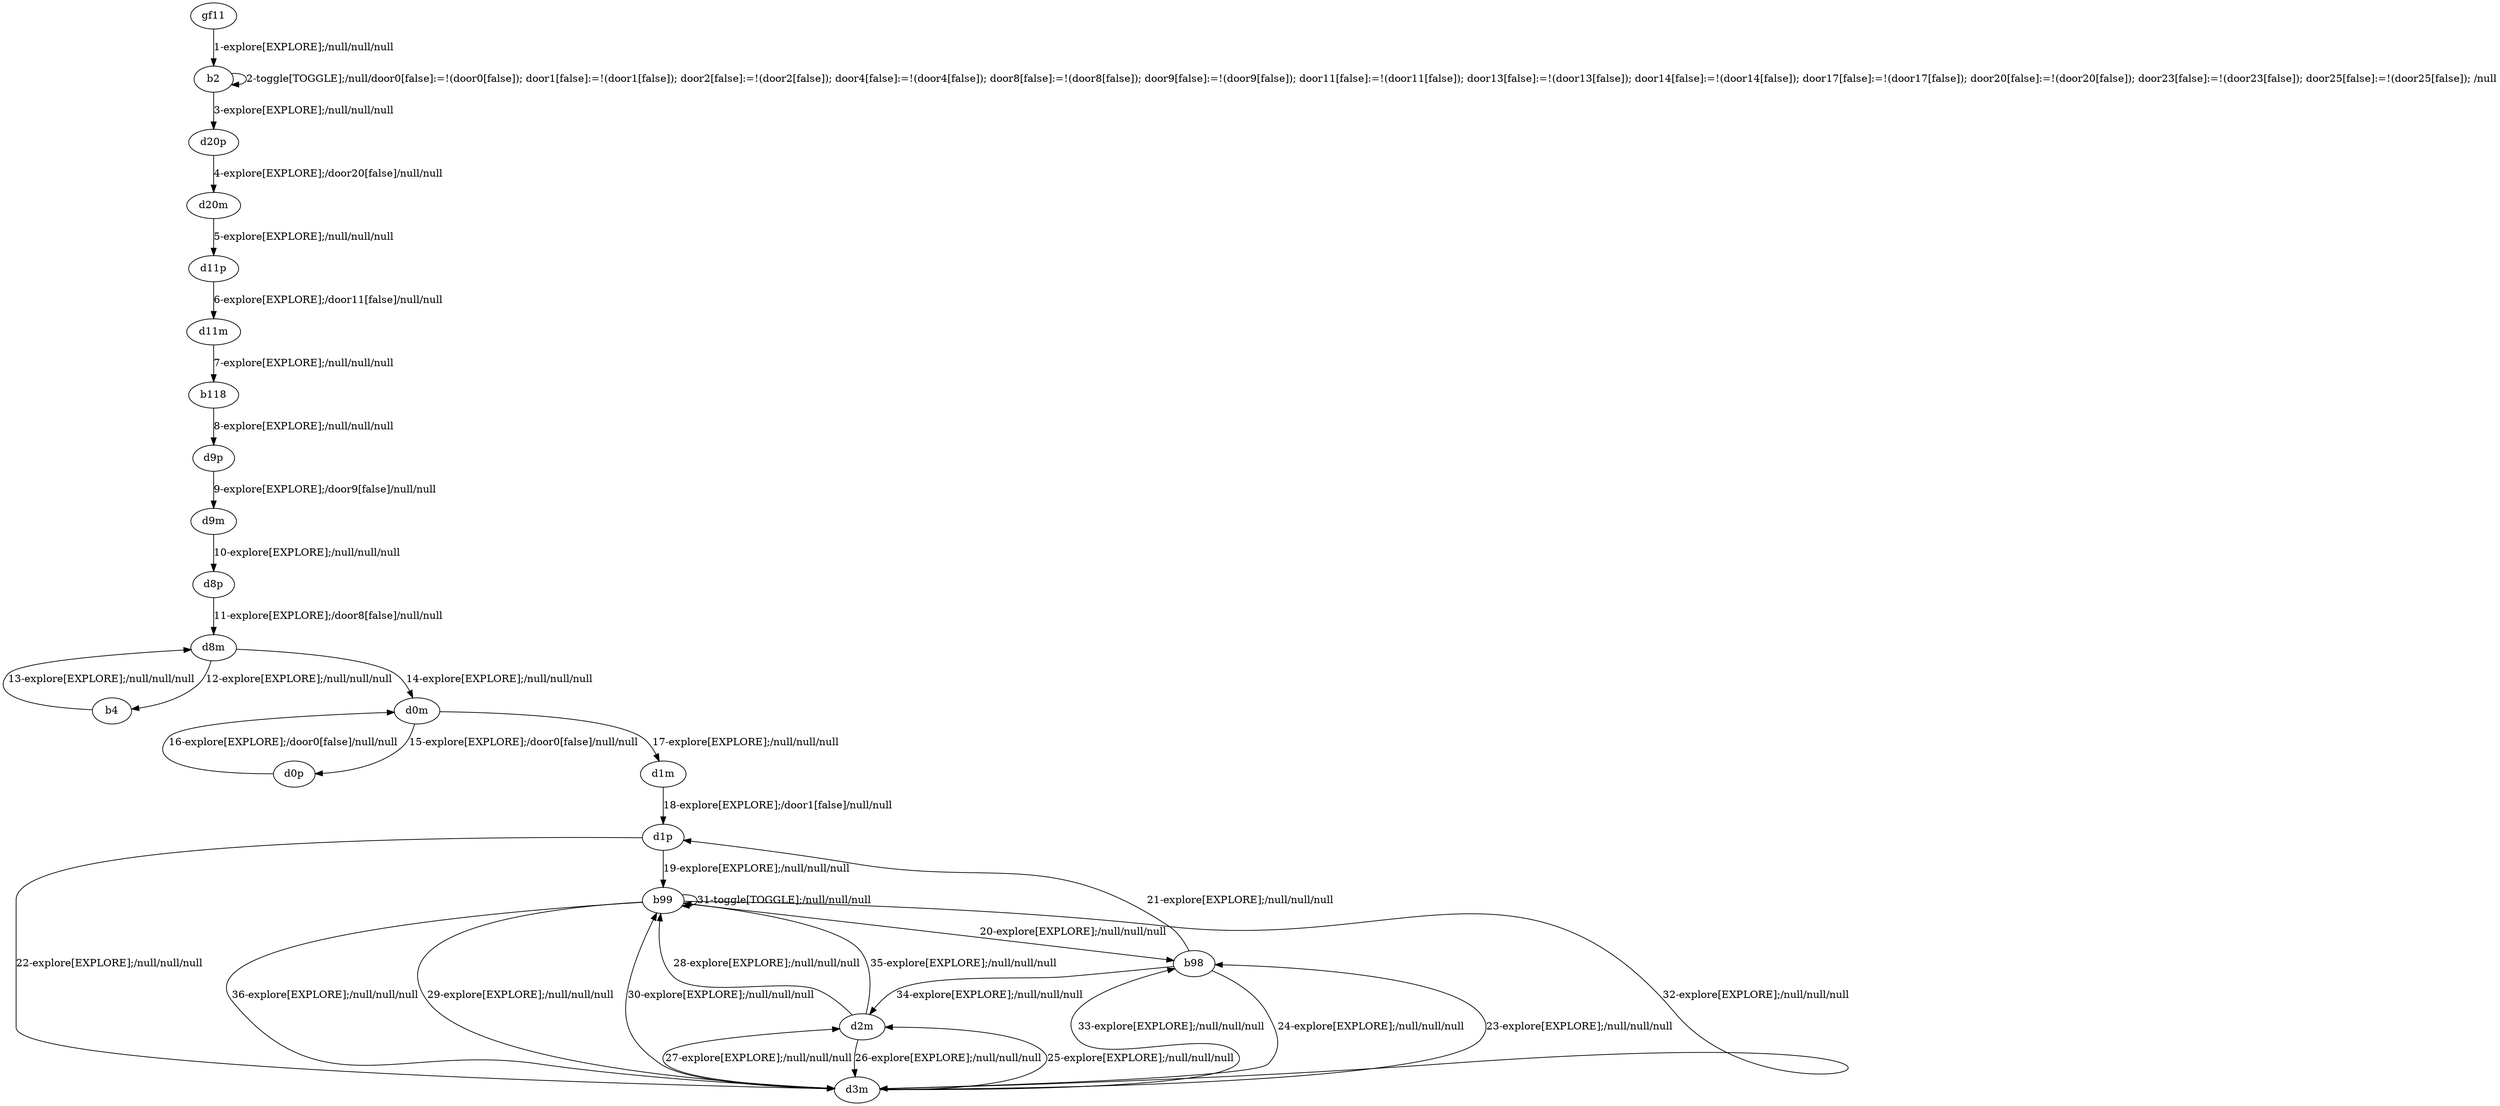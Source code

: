 # Total number of goals covered by this test: 2
# b98 --> d2m
# d3m --> b99

digraph g {
"gf11" -> "b2" [label = "1-explore[EXPLORE];/null/null/null"];
"b2" -> "b2" [label = "2-toggle[TOGGLE];/null/door0[false]:=!(door0[false]); door1[false]:=!(door1[false]); door2[false]:=!(door2[false]); door4[false]:=!(door4[false]); door8[false]:=!(door8[false]); door9[false]:=!(door9[false]); door11[false]:=!(door11[false]); door13[false]:=!(door13[false]); door14[false]:=!(door14[false]); door17[false]:=!(door17[false]); door20[false]:=!(door20[false]); door23[false]:=!(door23[false]); door25[false]:=!(door25[false]); /null"];
"b2" -> "d20p" [label = "3-explore[EXPLORE];/null/null/null"];
"d20p" -> "d20m" [label = "4-explore[EXPLORE];/door20[false]/null/null"];
"d20m" -> "d11p" [label = "5-explore[EXPLORE];/null/null/null"];
"d11p" -> "d11m" [label = "6-explore[EXPLORE];/door11[false]/null/null"];
"d11m" -> "b118" [label = "7-explore[EXPLORE];/null/null/null"];
"b118" -> "d9p" [label = "8-explore[EXPLORE];/null/null/null"];
"d9p" -> "d9m" [label = "9-explore[EXPLORE];/door9[false]/null/null"];
"d9m" -> "d8p" [label = "10-explore[EXPLORE];/null/null/null"];
"d8p" -> "d8m" [label = "11-explore[EXPLORE];/door8[false]/null/null"];
"d8m" -> "b4" [label = "12-explore[EXPLORE];/null/null/null"];
"b4" -> "d8m" [label = "13-explore[EXPLORE];/null/null/null"];
"d8m" -> "d0m" [label = "14-explore[EXPLORE];/null/null/null"];
"d0m" -> "d0p" [label = "15-explore[EXPLORE];/door0[false]/null/null"];
"d0p" -> "d0m" [label = "16-explore[EXPLORE];/door0[false]/null/null"];
"d0m" -> "d1m" [label = "17-explore[EXPLORE];/null/null/null"];
"d1m" -> "d1p" [label = "18-explore[EXPLORE];/door1[false]/null/null"];
"d1p" -> "b99" [label = "19-explore[EXPLORE];/null/null/null"];
"b99" -> "b98" [label = "20-explore[EXPLORE];/null/null/null"];
"b98" -> "d1p" [label = "21-explore[EXPLORE];/null/null/null"];
"d1p" -> "d3m" [label = "22-explore[EXPLORE];/null/null/null"];
"d3m" -> "b98" [label = "23-explore[EXPLORE];/null/null/null"];
"b98" -> "d3m" [label = "24-explore[EXPLORE];/null/null/null"];
"d3m" -> "d2m" [label = "25-explore[EXPLORE];/null/null/null"];
"d2m" -> "d3m" [label = "26-explore[EXPLORE];/null/null/null"];
"d3m" -> "d2m" [label = "27-explore[EXPLORE];/null/null/null"];
"d2m" -> "b99" [label = "28-explore[EXPLORE];/null/null/null"];
"b99" -> "d3m" [label = "29-explore[EXPLORE];/null/null/null"];
"d3m" -> "b99" [label = "30-explore[EXPLORE];/null/null/null"];
"b99" -> "b99" [label = "31-toggle[TOGGLE];/null/null/null"];
"b99" -> "d3m" [label = "32-explore[EXPLORE];/null/null/null"];
"d3m" -> "b98" [label = "33-explore[EXPLORE];/null/null/null"];
"b98" -> "d2m" [label = "34-explore[EXPLORE];/null/null/null"];
"d2m" -> "b99" [label = "35-explore[EXPLORE];/null/null/null"];
"b99" -> "d3m" [label = "36-explore[EXPLORE];/null/null/null"];
}